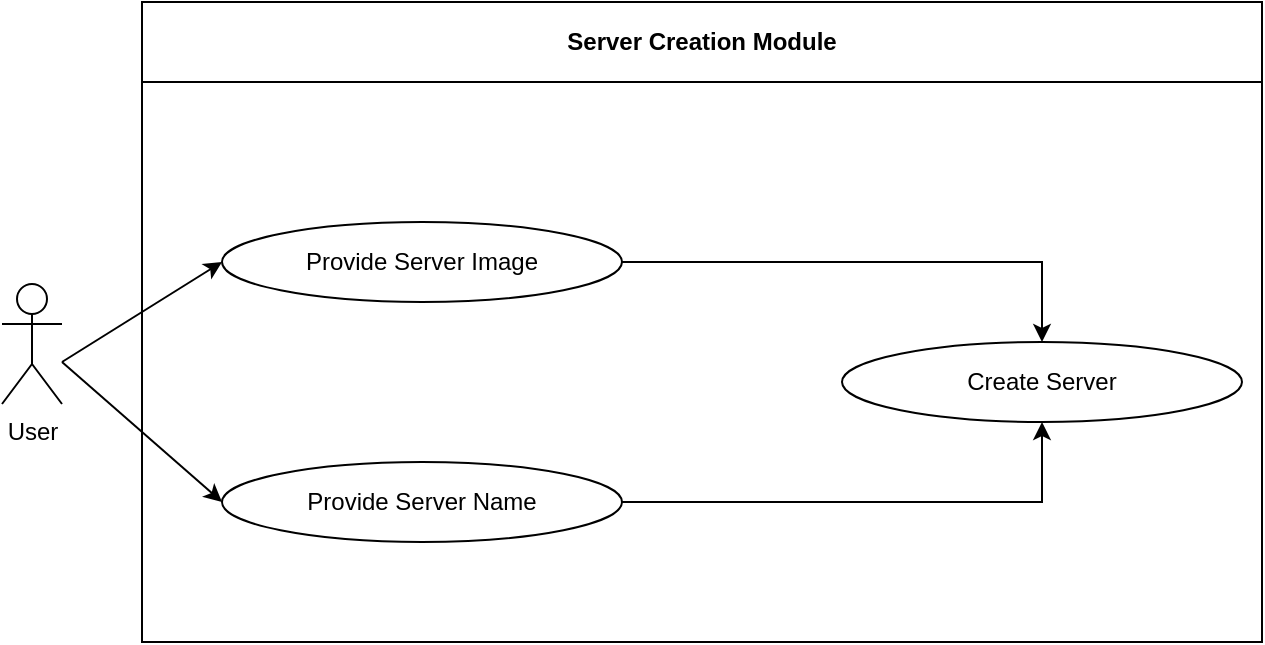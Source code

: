 <mxfile version="23.1.1" type="github">
  <diagram name="Page-1" id="bqS-FZ6hRactcgp-9Ks-">
    <mxGraphModel dx="1050" dy="522" grid="1" gridSize="10" guides="1" tooltips="1" connect="1" arrows="1" fold="1" page="1" pageScale="1" pageWidth="827" pageHeight="1169" math="0" shadow="0">
      <root>
        <mxCell id="0" />
        <mxCell id="1" parent="0" />
        <mxCell id="y6TTsM0xGEVt4BT4Crah-1" value="Server Creation Module" style="swimlane;whiteSpace=wrap;html=1;startSize=40;" parent="1" vertex="1">
          <mxGeometry x="160" y="160" width="560" height="320" as="geometry" />
        </mxCell>
        <mxCell id="y6TTsM0xGEVt4BT4Crah-2" value="Provide Server Name" style="ellipse;whiteSpace=wrap;html=1;" parent="y6TTsM0xGEVt4BT4Crah-1" vertex="1">
          <mxGeometry x="40" y="230" width="200" height="40" as="geometry" />
        </mxCell>
        <mxCell id="y6TTsM0xGEVt4BT4Crah-3" value="Provide Server Image" style="ellipse;whiteSpace=wrap;html=1;" parent="y6TTsM0xGEVt4BT4Crah-1" vertex="1">
          <mxGeometry x="40" y="110" width="200" height="40" as="geometry" />
        </mxCell>
        <mxCell id="y6TTsM0xGEVt4BT4Crah-4" value="Create Server" style="ellipse;whiteSpace=wrap;html=1;" parent="y6TTsM0xGEVt4BT4Crah-1" vertex="1">
          <mxGeometry x="350" y="170" width="200" height="40" as="geometry" />
        </mxCell>
        <mxCell id="y6TTsM0xGEVt4BT4Crah-15" value="" style="edgeStyle=none;orthogonalLoop=1;jettySize=auto;html=1;rounded=0;exitX=1;exitY=0.5;exitDx=0;exitDy=0;entryX=0.5;entryY=0;entryDx=0;entryDy=0;" parent="y6TTsM0xGEVt4BT4Crah-1" source="y6TTsM0xGEVt4BT4Crah-3" target="y6TTsM0xGEVt4BT4Crah-4" edge="1">
          <mxGeometry width="100" relative="1" as="geometry">
            <mxPoint x="330" y="120" as="sourcePoint" />
            <mxPoint x="430" y="120" as="targetPoint" />
            <Array as="points">
              <mxPoint x="450" y="130" />
            </Array>
          </mxGeometry>
        </mxCell>
        <mxCell id="y6TTsM0xGEVt4BT4Crah-16" value="" style="edgeStyle=none;orthogonalLoop=1;jettySize=auto;html=1;rounded=0;exitX=1;exitY=0.5;exitDx=0;exitDy=0;entryX=0.5;entryY=1;entryDx=0;entryDy=0;" parent="y6TTsM0xGEVt4BT4Crah-1" source="y6TTsM0xGEVt4BT4Crah-2" target="y6TTsM0xGEVt4BT4Crah-4" edge="1">
          <mxGeometry width="100" relative="1" as="geometry">
            <mxPoint x="340" y="140" as="sourcePoint" />
            <mxPoint x="440" y="140" as="targetPoint" />
            <Array as="points">
              <mxPoint x="450" y="250" />
            </Array>
          </mxGeometry>
        </mxCell>
        <mxCell id="y6TTsM0xGEVt4BT4Crah-6" value="" style="endArrow=classic;html=1;rounded=0;entryX=0;entryY=0.5;entryDx=0;entryDy=0;" parent="1" target="y6TTsM0xGEVt4BT4Crah-3" edge="1">
          <mxGeometry width="50" height="50" relative="1" as="geometry">
            <mxPoint x="120" y="340" as="sourcePoint" />
            <mxPoint x="440" y="360" as="targetPoint" />
          </mxGeometry>
        </mxCell>
        <mxCell id="y6TTsM0xGEVt4BT4Crah-7" value="" style="endArrow=classic;html=1;rounded=0;entryX=0;entryY=0.5;entryDx=0;entryDy=0;" parent="1" target="y6TTsM0xGEVt4BT4Crah-2" edge="1">
          <mxGeometry width="50" height="50" relative="1" as="geometry">
            <mxPoint x="120" y="340" as="sourcePoint" />
            <mxPoint x="440" y="360" as="targetPoint" />
          </mxGeometry>
        </mxCell>
        <mxCell id="y6TTsM0xGEVt4BT4Crah-5" value="User" style="shape=umlActor;verticalLabelPosition=bottom;verticalAlign=top;html=1;outlineConnect=0;" parent="1" vertex="1">
          <mxGeometry x="90" y="301" width="30" height="60" as="geometry" />
        </mxCell>
      </root>
    </mxGraphModel>
  </diagram>
</mxfile>
